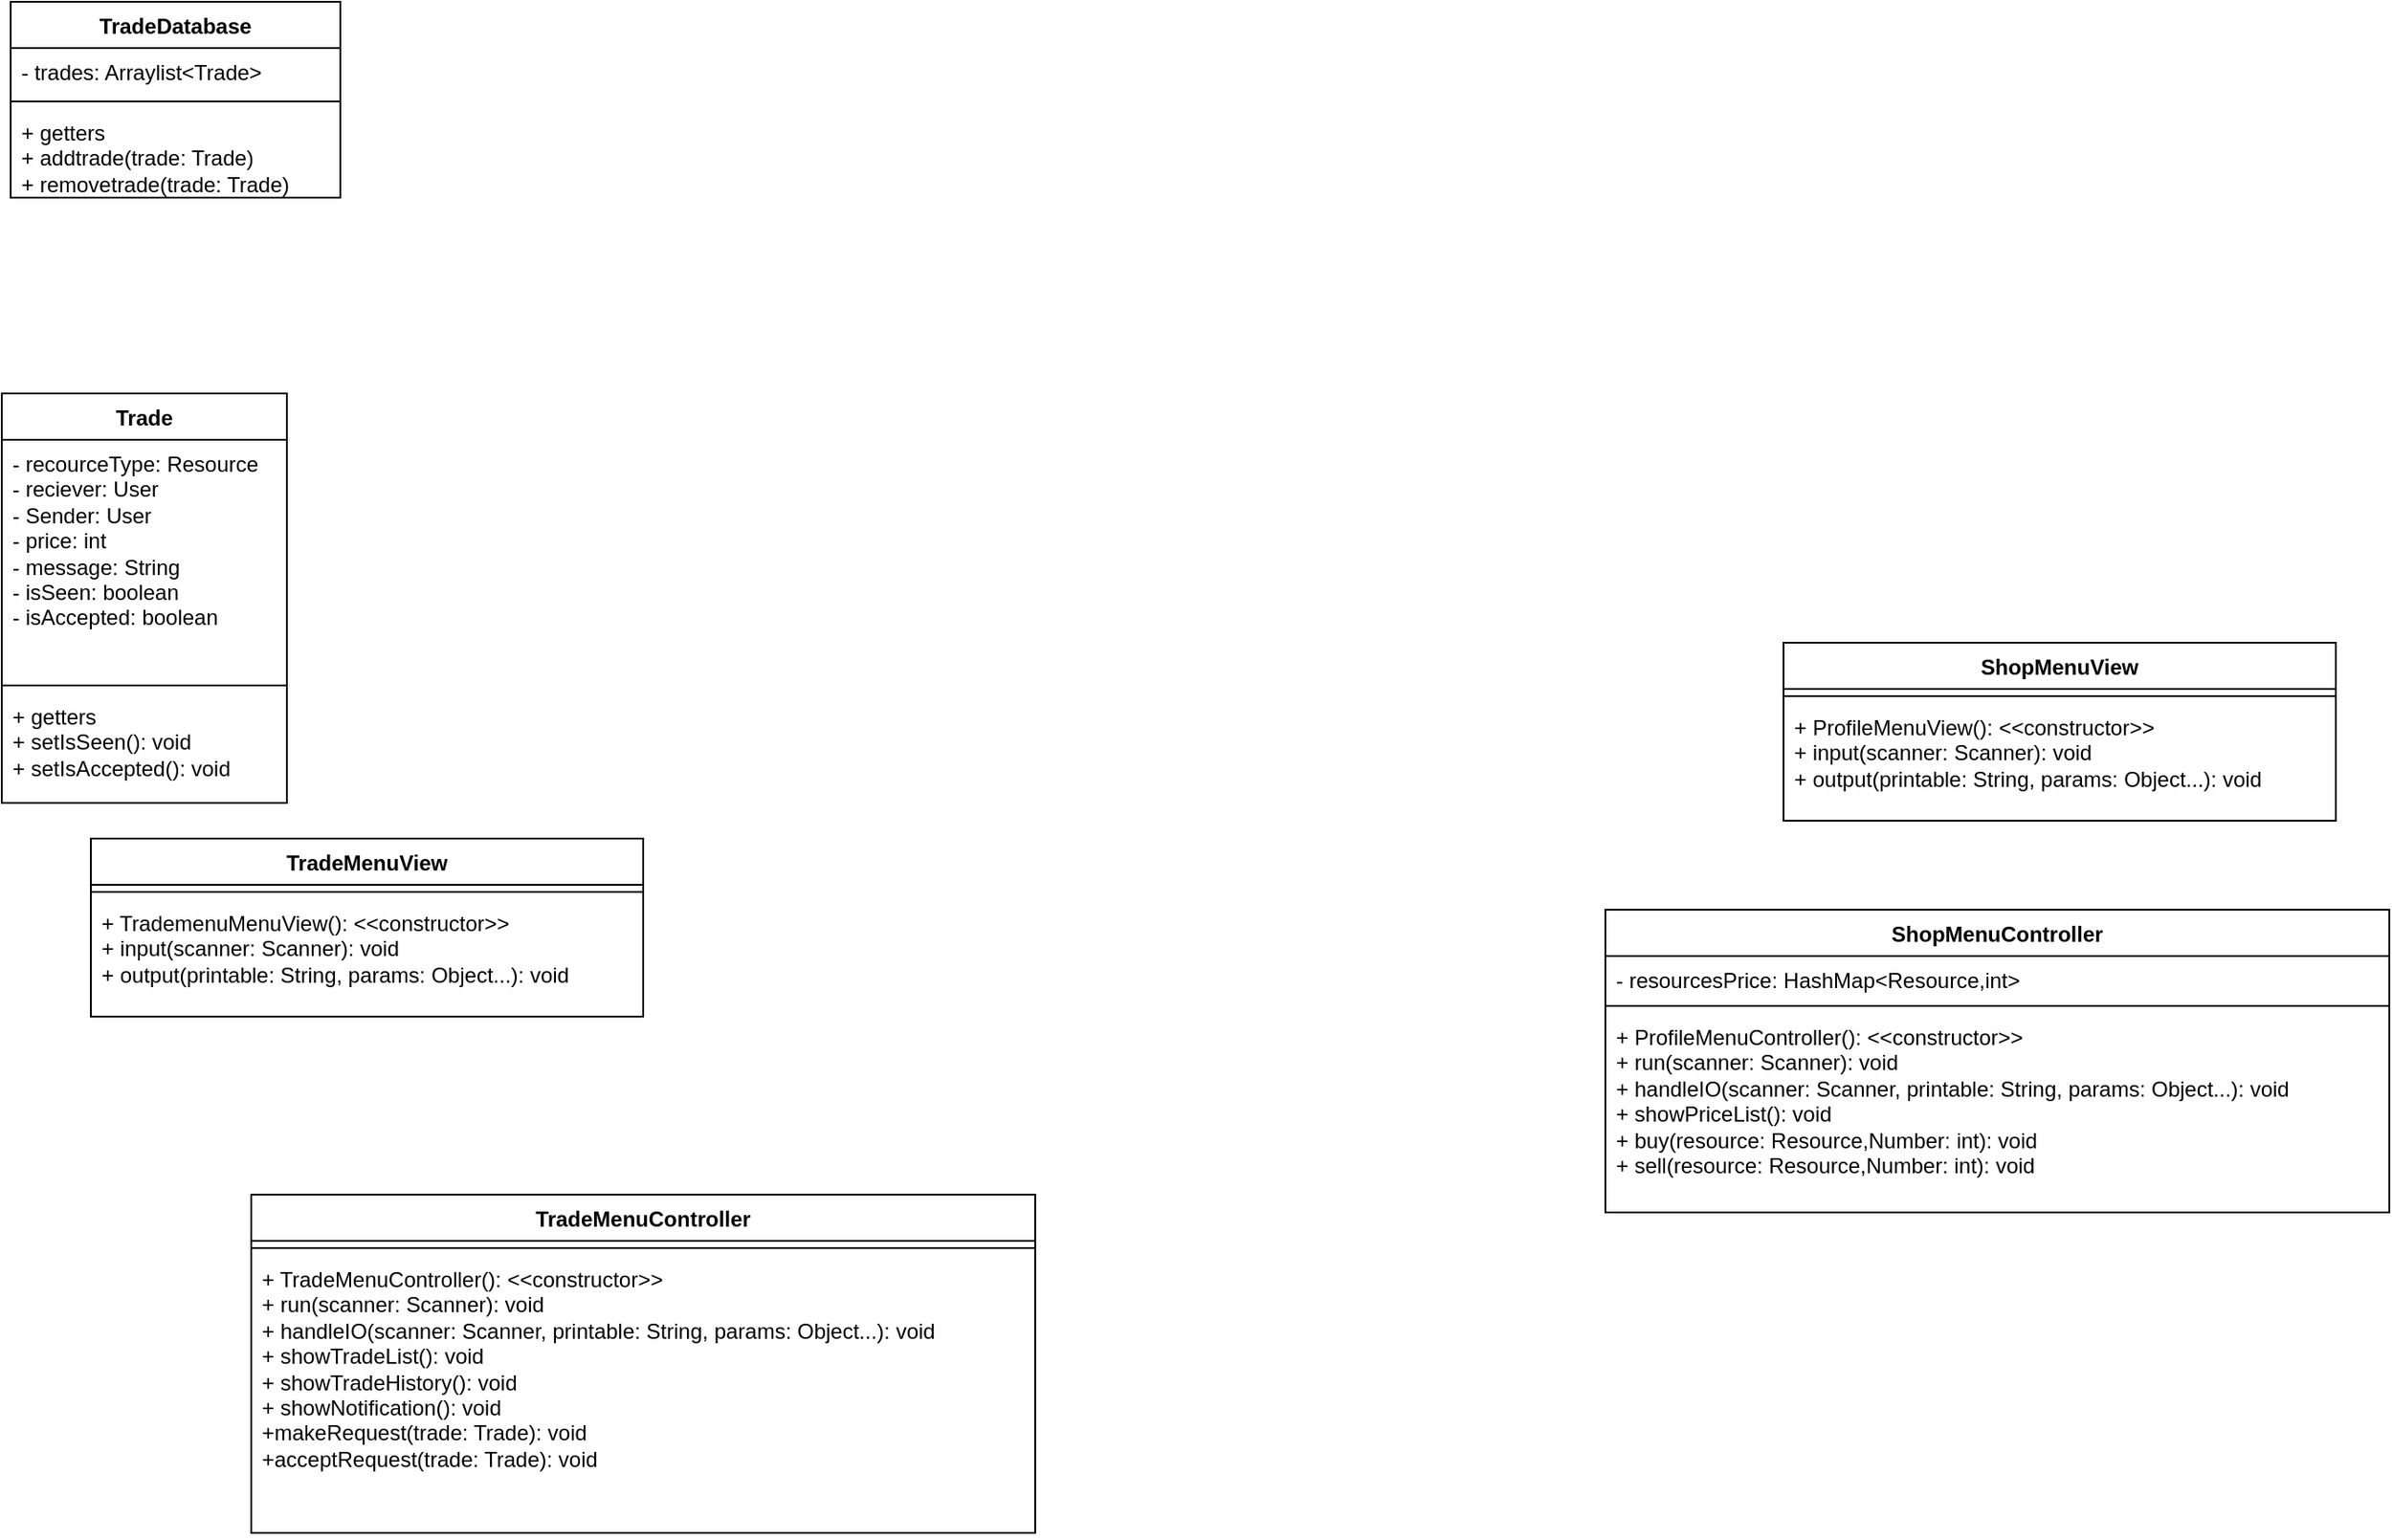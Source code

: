 <mxfile version="21.1.5" type="device">
  <diagram name="Page-1" id="U2Qymdab2MkPQLrTQX86">
    <mxGraphModel dx="2625" dy="1468" grid="1" gridSize="10" guides="1" tooltips="1" connect="1" arrows="1" fold="1" page="1" pageScale="1" pageWidth="850" pageHeight="1100" math="0" shadow="0">
      <root>
        <mxCell id="0" />
        <mxCell id="1" parent="0" />
        <mxCell id="PcU5Hcqp1Bz8s2hAUd9R-1" value="TradeDatabase" style="swimlane;fontStyle=1;align=center;verticalAlign=top;childLayout=stackLayout;horizontal=1;startSize=26;horizontalStack=0;resizeParent=1;resizeParentMax=0;resizeLast=0;collapsible=1;marginBottom=0;whiteSpace=wrap;html=1;" vertex="1" parent="1">
          <mxGeometry x="345" y="40" width="185" height="110" as="geometry" />
        </mxCell>
        <mxCell id="PcU5Hcqp1Bz8s2hAUd9R-2" value="- trades: Arraylist&amp;lt;Trade&amp;gt;" style="text;strokeColor=none;fillColor=none;align=left;verticalAlign=top;spacingLeft=4;spacingRight=4;overflow=hidden;rotatable=0;points=[[0,0.5],[1,0.5]];portConstraint=eastwest;whiteSpace=wrap;html=1;" vertex="1" parent="PcU5Hcqp1Bz8s2hAUd9R-1">
          <mxGeometry y="26" width="185" height="26" as="geometry" />
        </mxCell>
        <mxCell id="PcU5Hcqp1Bz8s2hAUd9R-3" value="" style="line;strokeWidth=1;fillColor=none;align=left;verticalAlign=middle;spacingTop=-1;spacingLeft=3;spacingRight=3;rotatable=0;labelPosition=right;points=[];portConstraint=eastwest;strokeColor=inherit;" vertex="1" parent="PcU5Hcqp1Bz8s2hAUd9R-1">
          <mxGeometry y="52" width="185" height="8" as="geometry" />
        </mxCell>
        <mxCell id="PcU5Hcqp1Bz8s2hAUd9R-4" value="+ getters&lt;br&gt;+ addtrade(trade: Trade)&lt;br&gt;+ removetrade(trade: Trade)" style="text;strokeColor=none;fillColor=none;align=left;verticalAlign=top;spacingLeft=4;spacingRight=4;overflow=hidden;rotatable=0;points=[[0,0.5],[1,0.5]];portConstraint=eastwest;whiteSpace=wrap;html=1;" vertex="1" parent="PcU5Hcqp1Bz8s2hAUd9R-1">
          <mxGeometry y="60" width="185" height="50" as="geometry" />
        </mxCell>
        <mxCell id="PcU5Hcqp1Bz8s2hAUd9R-5" value="Trade" style="swimlane;fontStyle=1;align=center;verticalAlign=top;childLayout=stackLayout;horizontal=1;startSize=26;horizontalStack=0;resizeParent=1;resizeParentMax=0;resizeLast=0;collapsible=1;marginBottom=0;whiteSpace=wrap;html=1;" vertex="1" parent="1">
          <mxGeometry x="340" y="260" width="160" height="230" as="geometry" />
        </mxCell>
        <mxCell id="PcU5Hcqp1Bz8s2hAUd9R-6" value="- recourceType: Resource&lt;br&gt;- reciever: User&lt;br&gt;- Sender: User&lt;br&gt;- price: int&lt;br&gt;- message: String&lt;br&gt;- isSeen: boolean&lt;br&gt;- isAccepted: boolean" style="text;strokeColor=none;fillColor=none;align=left;verticalAlign=top;spacingLeft=4;spacingRight=4;overflow=hidden;rotatable=0;points=[[0,0.5],[1,0.5]];portConstraint=eastwest;whiteSpace=wrap;html=1;" vertex="1" parent="PcU5Hcqp1Bz8s2hAUd9R-5">
          <mxGeometry y="26" width="160" height="134" as="geometry" />
        </mxCell>
        <mxCell id="PcU5Hcqp1Bz8s2hAUd9R-7" value="" style="line;strokeWidth=1;fillColor=none;align=left;verticalAlign=middle;spacingTop=-1;spacingLeft=3;spacingRight=3;rotatable=0;labelPosition=right;points=[];portConstraint=eastwest;strokeColor=inherit;" vertex="1" parent="PcU5Hcqp1Bz8s2hAUd9R-5">
          <mxGeometry y="160" width="160" height="8" as="geometry" />
        </mxCell>
        <mxCell id="PcU5Hcqp1Bz8s2hAUd9R-8" value="+ getters&lt;br&gt;+ setIsSeen(): void&lt;br&gt;+ setIsAccepted(): void" style="text;strokeColor=none;fillColor=none;align=left;verticalAlign=top;spacingLeft=4;spacingRight=4;overflow=hidden;rotatable=0;points=[[0,0.5],[1,0.5]];portConstraint=eastwest;whiteSpace=wrap;html=1;" vertex="1" parent="PcU5Hcqp1Bz8s2hAUd9R-5">
          <mxGeometry y="168" width="160" height="62" as="geometry" />
        </mxCell>
        <mxCell id="PcU5Hcqp1Bz8s2hAUd9R-17" value="TradeMenuView" style="swimlane;fontStyle=1;align=center;verticalAlign=top;childLayout=stackLayout;horizontal=1;startSize=26;horizontalStack=0;resizeParent=1;resizeParentMax=0;resizeLast=0;collapsible=1;marginBottom=0;whiteSpace=wrap;html=1;" vertex="1" parent="1">
          <mxGeometry x="390" y="510" width="310" height="100" as="geometry" />
        </mxCell>
        <mxCell id="PcU5Hcqp1Bz8s2hAUd9R-18" value="" style="line;strokeWidth=1;fillColor=none;align=left;verticalAlign=middle;spacingTop=-1;spacingLeft=3;spacingRight=3;rotatable=0;labelPosition=right;points=[];portConstraint=eastwest;strokeColor=inherit;" vertex="1" parent="PcU5Hcqp1Bz8s2hAUd9R-17">
          <mxGeometry y="26" width="310" height="8" as="geometry" />
        </mxCell>
        <mxCell id="PcU5Hcqp1Bz8s2hAUd9R-19" value="+ TrademenuMenuView(): &amp;lt;&amp;lt;constructor&amp;gt;&amp;gt;&lt;br&gt;+ input(scanner: Scanner): void&lt;br&gt;+ output(printable: String, params: Object...): void" style="text;strokeColor=none;fillColor=none;align=left;verticalAlign=top;spacingLeft=4;spacingRight=4;overflow=hidden;rotatable=0;points=[[0,0.5],[1,0.5]];portConstraint=eastwest;whiteSpace=wrap;html=1;" vertex="1" parent="PcU5Hcqp1Bz8s2hAUd9R-17">
          <mxGeometry y="34" width="310" height="66" as="geometry" />
        </mxCell>
        <mxCell id="PcU5Hcqp1Bz8s2hAUd9R-20" value="TradeMenuController" style="swimlane;fontStyle=1;align=center;verticalAlign=top;childLayout=stackLayout;horizontal=1;startSize=26;horizontalStack=0;resizeParent=1;resizeParentMax=0;resizeLast=0;collapsible=1;marginBottom=0;whiteSpace=wrap;html=1;" vertex="1" parent="1">
          <mxGeometry x="480" y="710" width="440" height="190" as="geometry" />
        </mxCell>
        <mxCell id="PcU5Hcqp1Bz8s2hAUd9R-22" value="" style="line;strokeWidth=1;fillColor=none;align=left;verticalAlign=middle;spacingTop=-1;spacingLeft=3;spacingRight=3;rotatable=0;labelPosition=right;points=[];portConstraint=eastwest;strokeColor=inherit;" vertex="1" parent="PcU5Hcqp1Bz8s2hAUd9R-20">
          <mxGeometry y="26" width="440" height="8" as="geometry" />
        </mxCell>
        <mxCell id="PcU5Hcqp1Bz8s2hAUd9R-23" value="+ TradeMenuController(): &amp;lt;&amp;lt;constructor&amp;gt;&amp;gt;&lt;br&gt;+ run(scanner: Scanner): void&lt;br&gt;+ handleIO(scanner: Scanner,&amp;nbsp;printable: String, params: Object...): void&lt;br&gt;+ showTradeList(): void&lt;br&gt;+ showTradeHistory(): void&lt;br&gt;+ showNotification(): void&lt;br&gt;+makeRequest(trade: Trade): void&lt;br&gt;+acceptRequest(trade: Trade): void" style="text;strokeColor=none;fillColor=none;align=left;verticalAlign=top;spacingLeft=4;spacingRight=4;overflow=hidden;rotatable=0;points=[[0,0.5],[1,0.5]];portConstraint=eastwest;whiteSpace=wrap;html=1;" vertex="1" parent="PcU5Hcqp1Bz8s2hAUd9R-20">
          <mxGeometry y="34" width="440" height="156" as="geometry" />
        </mxCell>
        <mxCell id="PcU5Hcqp1Bz8s2hAUd9R-24" value="ShopMenuView" style="swimlane;fontStyle=1;align=center;verticalAlign=top;childLayout=stackLayout;horizontal=1;startSize=26;horizontalStack=0;resizeParent=1;resizeParentMax=0;resizeLast=0;collapsible=1;marginBottom=0;whiteSpace=wrap;html=1;" vertex="1" parent="1">
          <mxGeometry x="1340" y="400" width="310" height="100" as="geometry" />
        </mxCell>
        <mxCell id="PcU5Hcqp1Bz8s2hAUd9R-25" value="" style="line;strokeWidth=1;fillColor=none;align=left;verticalAlign=middle;spacingTop=-1;spacingLeft=3;spacingRight=3;rotatable=0;labelPosition=right;points=[];portConstraint=eastwest;strokeColor=inherit;" vertex="1" parent="PcU5Hcqp1Bz8s2hAUd9R-24">
          <mxGeometry y="26" width="310" height="8" as="geometry" />
        </mxCell>
        <mxCell id="PcU5Hcqp1Bz8s2hAUd9R-26" value="+ ProfileMenuView(): &amp;lt;&amp;lt;constructor&amp;gt;&amp;gt;&lt;br&gt;+ input(scanner: Scanner): void&lt;br&gt;+ output(printable: String, params: Object...): void" style="text;strokeColor=none;fillColor=none;align=left;verticalAlign=top;spacingLeft=4;spacingRight=4;overflow=hidden;rotatable=0;points=[[0,0.5],[1,0.5]];portConstraint=eastwest;whiteSpace=wrap;html=1;" vertex="1" parent="PcU5Hcqp1Bz8s2hAUd9R-24">
          <mxGeometry y="34" width="310" height="66" as="geometry" />
        </mxCell>
        <mxCell id="PcU5Hcqp1Bz8s2hAUd9R-27" value="ShopMenuController" style="swimlane;fontStyle=1;align=center;verticalAlign=top;childLayout=stackLayout;horizontal=1;startSize=26;horizontalStack=0;resizeParent=1;resizeParentMax=0;resizeLast=0;collapsible=1;marginBottom=0;whiteSpace=wrap;html=1;" vertex="1" parent="1">
          <mxGeometry x="1240" y="550" width="440" height="170" as="geometry" />
        </mxCell>
        <mxCell id="PcU5Hcqp1Bz8s2hAUd9R-28" value="- resourcesPrice: HashMap&amp;lt;Resource,int&amp;gt;" style="text;strokeColor=none;fillColor=none;align=left;verticalAlign=top;spacingLeft=4;spacingRight=4;overflow=hidden;rotatable=0;points=[[0,0.5],[1,0.5]];portConstraint=eastwest;whiteSpace=wrap;html=1;" vertex="1" parent="PcU5Hcqp1Bz8s2hAUd9R-27">
          <mxGeometry y="26" width="440" height="24" as="geometry" />
        </mxCell>
        <mxCell id="PcU5Hcqp1Bz8s2hAUd9R-29" value="" style="line;strokeWidth=1;fillColor=none;align=left;verticalAlign=middle;spacingTop=-1;spacingLeft=3;spacingRight=3;rotatable=0;labelPosition=right;points=[];portConstraint=eastwest;strokeColor=inherit;" vertex="1" parent="PcU5Hcqp1Bz8s2hAUd9R-27">
          <mxGeometry y="50" width="440" height="8" as="geometry" />
        </mxCell>
        <mxCell id="PcU5Hcqp1Bz8s2hAUd9R-30" value="+ ProfileMenuController(): &amp;lt;&amp;lt;constructor&amp;gt;&amp;gt;&lt;br&gt;+ run(scanner: Scanner): void&lt;br&gt;+ handleIO(scanner: Scanner,&amp;nbsp;printable: String, params: Object...): void&lt;br&gt;+ showPriceList(): void&lt;br&gt;+ buy(resource: Resource,Number: int): void&lt;br&gt;+ sell(resource: Resource,Number: int): void" style="text;strokeColor=none;fillColor=none;align=left;verticalAlign=top;spacingLeft=4;spacingRight=4;overflow=hidden;rotatable=0;points=[[0,0.5],[1,0.5]];portConstraint=eastwest;whiteSpace=wrap;html=1;" vertex="1" parent="PcU5Hcqp1Bz8s2hAUd9R-27">
          <mxGeometry y="58" width="440" height="112" as="geometry" />
        </mxCell>
      </root>
    </mxGraphModel>
  </diagram>
</mxfile>
